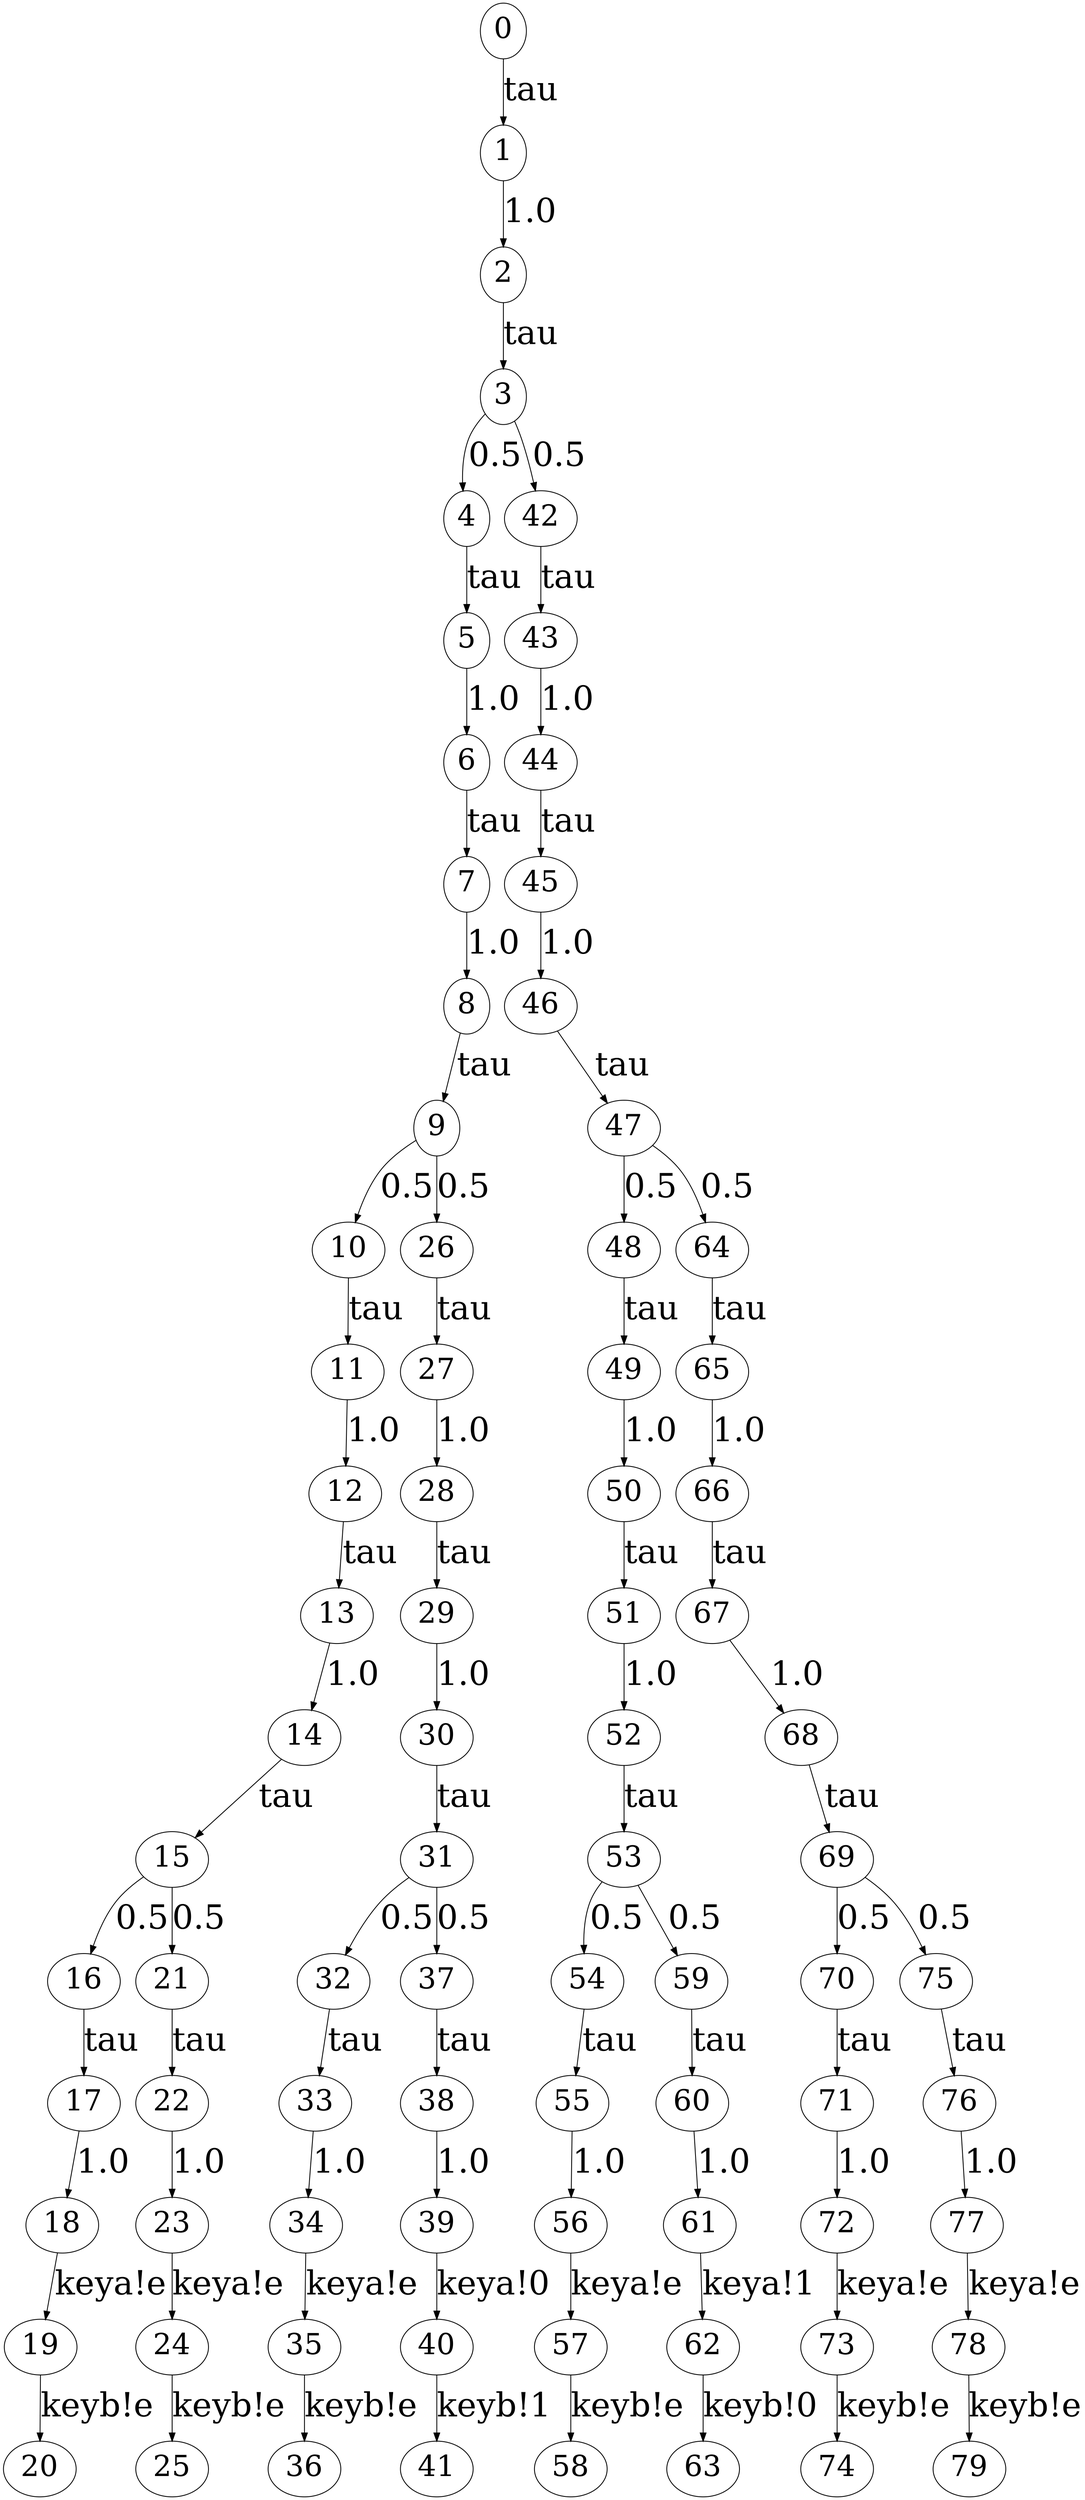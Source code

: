 // The qLTS Spec
digraph {
	node [fontsize=35]
	edge [fontsize=40]
	0 -> 1 [label=tau]
	1 -> 2 [label=1.0]
	2 -> 3 [label=tau]
	3 -> 4 [label=0.5]
	4 -> 5 [label=tau]
	5 -> 6 [label=1.0]
	6 -> 7 [label=tau]
	7 -> 8 [label=1.0]
	8 -> 9 [label=tau]
	9 -> 10 [label=0.5]
	10 -> 11 [label=tau]
	11 -> 12 [label=1.0]
	12 -> 13 [label=tau]
	13 -> 14 [label=1.0]
	14 -> 15 [label=tau]
	15 -> 16 [label=0.5]
	16 -> 17 [label=tau]
	17 -> 18 [label=1.0]
	18 -> 19 [label="keya!e"]
	19 -> 20 [label="keyb!e"]
	15 -> 21 [label=0.5]
	21 -> 22 [label=tau]
	22 -> 23 [label=1.0]
	23 -> 24 [label="keya!e"]
	24 -> 25 [label="keyb!e"]
	9 -> 26 [label=0.5]
	26 -> 27 [label=tau]
	27 -> 28 [label=1.0]
	28 -> 29 [label=tau]
	29 -> 30 [label=1.0]
	30 -> 31 [label=tau]
	31 -> 32 [label=0.5]
	32 -> 33 [label=tau]
	33 -> 34 [label=1.0]
	34 -> 35 [label="keya!e"]
	35 -> 36 [label="keyb!e"]
	31 -> 37 [label=0.5]
	37 -> 38 [label=tau]
	38 -> 39 [label=1.0]
	39 -> 40 [label="keya!0"]
	40 -> 41 [label="keyb!1"]
	3 -> 42 [label=0.5]
	42 -> 43 [label=tau]
	43 -> 44 [label=1.0]
	44 -> 45 [label=tau]
	45 -> 46 [label=1.0]
	46 -> 47 [label=tau]
	47 -> 48 [label=0.5]
	48 -> 49 [label=tau]
	49 -> 50 [label=1.0]
	50 -> 51 [label=tau]
	51 -> 52 [label=1.0]
	52 -> 53 [label=tau]
	53 -> 54 [label=0.5]
	54 -> 55 [label=tau]
	55 -> 56 [label=1.0]
	56 -> 57 [label="keya!e"]
	57 -> 58 [label="keyb!e"]
	53 -> 59 [label=0.5]
	59 -> 60 [label=tau]
	60 -> 61 [label=1.0]
	61 -> 62 [label="keya!1"]
	62 -> 63 [label="keyb!0"]
	47 -> 64 [label=0.5]
	64 -> 65 [label=tau]
	65 -> 66 [label=1.0]
	66 -> 67 [label=tau]
	67 -> 68 [label=1.0]
	68 -> 69 [label=tau]
	69 -> 70 [label=0.5]
	70 -> 71 [label=tau]
	71 -> 72 [label=1.0]
	72 -> 73 [label="keya!e"]
	73 -> 74 [label="keyb!e"]
	69 -> 75 [label=0.5]
	75 -> 76 [label=tau]
	76 -> 77 [label=1.0]
	77 -> 78 [label="keya!e"]
	78 -> 79 [label="keyb!e"]
}

